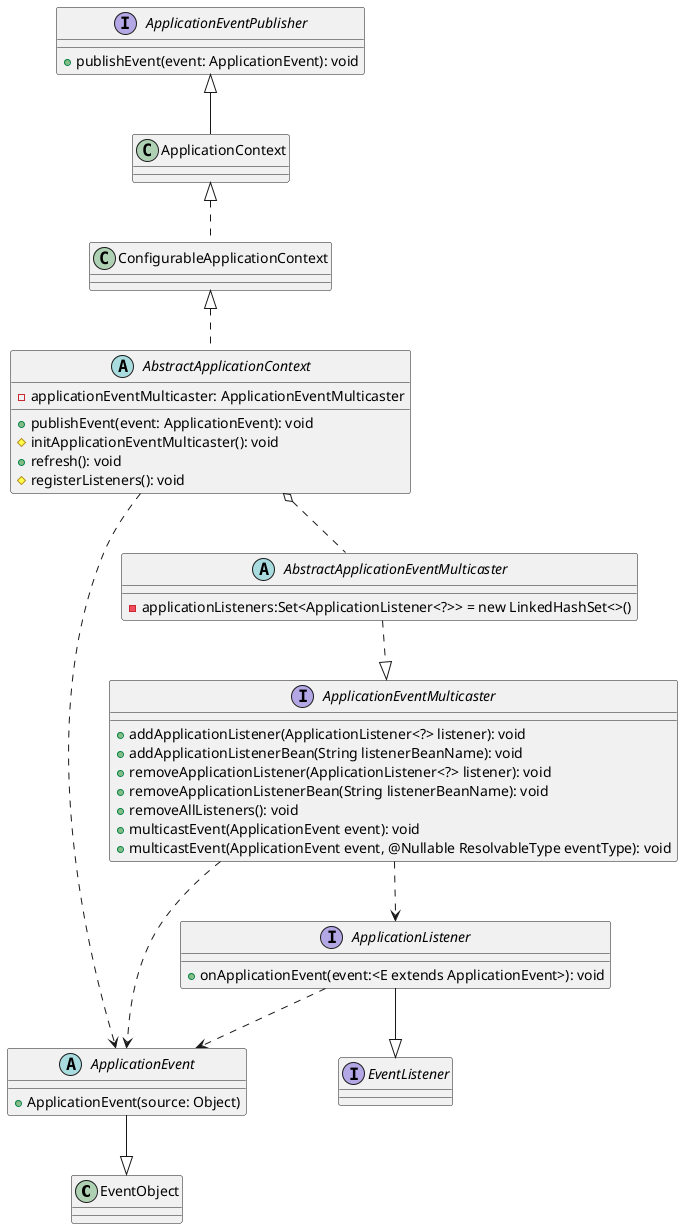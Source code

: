 @startuml

class EventObject
abstract class ApplicationEvent {
    +ApplicationEvent(source: Object)
}

interface EventListener
interface ApplicationListener {
    +onApplicationEvent(event:<E extends ApplicationEvent>): void
}

interface ApplicationEventMulticaster {
    	+addApplicationListener(ApplicationListener<?> listener): void
    	+addApplicationListenerBean(String listenerBeanName): void
    	+removeApplicationListener(ApplicationListener<?> listener): void
    	+removeApplicationListenerBean(String listenerBeanName): void
    	+removeAllListeners(): void
    	+multicastEvent(ApplicationEvent event): void
    	+multicastEvent(ApplicationEvent event, @Nullable ResolvableType eventType): void
}

abstract class AbstractApplicationEventMulticaster {
    -applicationListeners:Set<ApplicationListener<?>> = new LinkedHashSet<>()
}

abstract class AbstractApplicationContext {
    -applicationEventMulticaster: ApplicationEventMulticaster
    +publishEvent(event: ApplicationEvent): void
    #initApplicationEventMulticaster(): void
    +refresh(): void
    #registerListeners(): void
}

interface ApplicationEventPublisher {
    +publishEvent(event: ApplicationEvent): void
}

ApplicationListener ..> ApplicationEvent
ApplicationEvent --|> EventObject
ApplicationListener --|> EventListener

ApplicationEventMulticaster ..> ApplicationEvent
ApplicationEventMulticaster ..> ApplicationListener

AbstractApplicationEventMulticaster ..|> ApplicationEventMulticaster

AbstractApplicationContext o.. AbstractApplicationEventMulticaster
AbstractApplicationContext ..> ApplicationEvent

ConfigurableApplicationContext <|.. AbstractApplicationContext
ApplicationContext <|.. ConfigurableApplicationContext

ApplicationEventPublisher <|-- ApplicationContext

@enduml